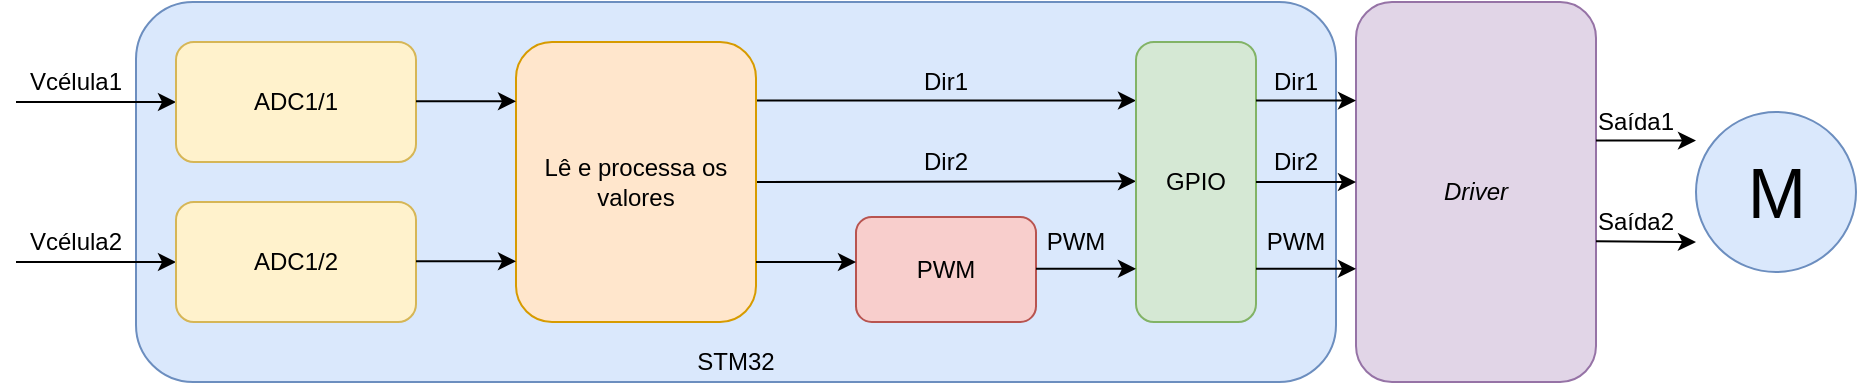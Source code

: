 <mxfile version="14.1.8" type="device"><diagram id="oqCm0qLgN3h-a1XjhrAP" name="Página-1"><mxGraphModel dx="1431" dy="594" grid="1" gridSize="10" guides="1" tooltips="1" connect="1" arrows="1" fold="1" page="1" pageScale="1" pageWidth="827" pageHeight="1169" math="0" shadow="0"><root><mxCell id="0"/><mxCell id="1" parent="0"/><mxCell id="0kX9s634i1fXRd-G-jQo-38" value="" style="rounded=1;whiteSpace=wrap;html=1;fillColor=#dae8fc;strokeColor=#6c8ebf;" vertex="1" parent="1"><mxGeometry x="190" y="50" width="600" height="190" as="geometry"/></mxCell><mxCell id="Ht1OVjhJW0NtHbJ7t0hU-15" value="&lt;i&gt;Driver&lt;/i&gt;" style="rounded=1;whiteSpace=wrap;html=1;fillColor=#e1d5e7;strokeColor=#9673a6;" parent="1" vertex="1"><mxGeometry x="800" y="50" width="120" height="190" as="geometry"/></mxCell><mxCell id="Ht1OVjhJW0NtHbJ7t0hU-5" value="" style="endArrow=classic;html=1;" parent="1" edge="1"><mxGeometry width="50" height="50" relative="1" as="geometry"><mxPoint x="130" y="100" as="sourcePoint"/><mxPoint x="210" y="100" as="targetPoint"/></mxGeometry></mxCell><mxCell id="Ht1OVjhJW0NtHbJ7t0hU-6" value="" style="endArrow=classic;html=1;" parent="1" edge="1"><mxGeometry width="50" height="50" relative="1" as="geometry"><mxPoint x="130.0" y="180" as="sourcePoint"/><mxPoint x="210.0" y="180" as="targetPoint"/></mxGeometry></mxCell><mxCell id="Ht1OVjhJW0NtHbJ7t0hU-7" value="Vcélula1" style="text;html=1;strokeColor=none;fillColor=none;align=center;verticalAlign=middle;whiteSpace=wrap;rounded=0;" parent="1" vertex="1"><mxGeometry x="140" y="80" width="40" height="20" as="geometry"/></mxCell><mxCell id="Ht1OVjhJW0NtHbJ7t0hU-8" value="Vcélula2" style="text;html=1;strokeColor=none;fillColor=none;align=center;verticalAlign=middle;whiteSpace=wrap;rounded=0;" parent="1" vertex="1"><mxGeometry x="140" y="160" width="40" height="20" as="geometry"/></mxCell><mxCell id="Ht1OVjhJW0NtHbJ7t0hU-9" value="" style="endArrow=classic;html=1;entryX=0;entryY=0.209;entryDx=0;entryDy=0;entryPerimeter=0;" parent="1" edge="1" target="0kX9s634i1fXRd-G-jQo-19"><mxGeometry width="50" height="50" relative="1" as="geometry"><mxPoint x="500" y="99.31" as="sourcePoint"/><mxPoint x="580" y="99.31" as="targetPoint"/></mxGeometry></mxCell><mxCell id="Ht1OVjhJW0NtHbJ7t0hU-10" value="" style="endArrow=classic;html=1;exitX=1;exitY=0.5;exitDx=0;exitDy=0;" parent="1" edge="1" source="0kX9s634i1fXRd-G-jQo-16"><mxGeometry width="50" height="50" relative="1" as="geometry"><mxPoint x="610.0" y="139.66" as="sourcePoint"/><mxPoint x="690.0" y="139.66" as="targetPoint"/></mxGeometry></mxCell><mxCell id="Ht1OVjhJW0NtHbJ7t0hU-12" value="Dir1" style="text;html=1;strokeColor=none;fillColor=none;align=center;verticalAlign=middle;whiteSpace=wrap;rounded=0;" parent="1" vertex="1"><mxGeometry x="575" y="80" width="40" height="20" as="geometry"/></mxCell><mxCell id="Ht1OVjhJW0NtHbJ7t0hU-13" value="Dir2" style="text;html=1;strokeColor=none;fillColor=none;align=center;verticalAlign=middle;whiteSpace=wrap;rounded=0;" parent="1" vertex="1"><mxGeometry x="575" y="120" width="40" height="20" as="geometry"/></mxCell><mxCell id="Ht1OVjhJW0NtHbJ7t0hU-14" value="PWM" style="text;html=1;strokeColor=none;fillColor=none;align=center;verticalAlign=middle;whiteSpace=wrap;rounded=0;" parent="1" vertex="1"><mxGeometry x="640" y="160" width="40" height="20" as="geometry"/></mxCell><mxCell id="0kX9s634i1fXRd-G-jQo-2" value="ADC1/1" style="rounded=1;whiteSpace=wrap;html=1;fillColor=#fff2cc;strokeColor=#d6b656;" vertex="1" parent="1"><mxGeometry x="210" y="70" width="120" height="60" as="geometry"/></mxCell><mxCell id="0kX9s634i1fXRd-G-jQo-3" value="ADC1/2" style="rounded=1;whiteSpace=wrap;html=1;fillColor=#fff2cc;strokeColor=#d6b656;" vertex="1" parent="1"><mxGeometry x="210" y="150" width="120" height="60" as="geometry"/></mxCell><mxCell id="0kX9s634i1fXRd-G-jQo-16" value="Lê e processa os valores" style="rounded=1;whiteSpace=wrap;html=1;fillColor=#ffe6cc;strokeColor=#d79b00;" vertex="1" parent="1"><mxGeometry x="380" y="70" width="120" height="140" as="geometry"/></mxCell><mxCell id="0kX9s634i1fXRd-G-jQo-17" value="" style="endArrow=classic;html=1;" edge="1" parent="1"><mxGeometry width="50" height="50" relative="1" as="geometry"><mxPoint x="330" y="179.66" as="sourcePoint"/><mxPoint x="380" y="179.66" as="targetPoint"/></mxGeometry></mxCell><mxCell id="0kX9s634i1fXRd-G-jQo-18" value="" style="endArrow=classic;html=1;" edge="1" parent="1"><mxGeometry width="50" height="50" relative="1" as="geometry"><mxPoint x="330" y="99.66" as="sourcePoint"/><mxPoint x="380" y="99.66" as="targetPoint"/></mxGeometry></mxCell><mxCell id="0kX9s634i1fXRd-G-jQo-19" value="GPIO" style="rounded=1;whiteSpace=wrap;html=1;fillColor=#d5e8d4;strokeColor=#82b366;" vertex="1" parent="1"><mxGeometry x="690" y="70" width="60" height="140" as="geometry"/></mxCell><mxCell id="0kX9s634i1fXRd-G-jQo-20" value="PWM" style="rounded=1;whiteSpace=wrap;html=1;fillColor=#f8cecc;strokeColor=#b85450;" vertex="1" parent="1"><mxGeometry x="550" y="157.5" width="90" height="52.5" as="geometry"/></mxCell><mxCell id="0kX9s634i1fXRd-G-jQo-21" value="" style="endArrow=classic;html=1;" edge="1" parent="1"><mxGeometry width="50" height="50" relative="1" as="geometry"><mxPoint x="500" y="180.0" as="sourcePoint"/><mxPoint x="550" y="180.0" as="targetPoint"/></mxGeometry></mxCell><mxCell id="0kX9s634i1fXRd-G-jQo-22" value="" style="endArrow=classic;html=1;" edge="1" parent="1"><mxGeometry width="50" height="50" relative="1" as="geometry"><mxPoint x="640" y="183.41" as="sourcePoint"/><mxPoint x="690" y="183.41" as="targetPoint"/></mxGeometry></mxCell><mxCell id="0kX9s634i1fXRd-G-jQo-24" value="M" style="verticalLabelPosition=middle;shadow=0;dashed=0;align=center;html=1;verticalAlign=middle;strokeWidth=1;shape=ellipse;aspect=fixed;fontSize=35;fillColor=#dae8fc;strokeColor=#6c8ebf;" vertex="1" parent="1"><mxGeometry x="970" y="105" width="80" height="80" as="geometry"/></mxCell><mxCell id="0kX9s634i1fXRd-G-jQo-25" value="" style="endArrow=classic;html=1;" edge="1" parent="1"><mxGeometry width="50" height="50" relative="1" as="geometry"><mxPoint x="750" y="183.41" as="sourcePoint"/><mxPoint x="800" y="183.41" as="targetPoint"/></mxGeometry></mxCell><mxCell id="0kX9s634i1fXRd-G-jQo-26" value="" style="endArrow=classic;html=1;" edge="1" parent="1"><mxGeometry width="50" height="50" relative="1" as="geometry"><mxPoint x="750" y="140.0" as="sourcePoint"/><mxPoint x="800" y="140.0" as="targetPoint"/></mxGeometry></mxCell><mxCell id="0kX9s634i1fXRd-G-jQo-27" value="" style="endArrow=classic;html=1;" edge="1" parent="1"><mxGeometry width="50" height="50" relative="1" as="geometry"><mxPoint x="750" y="99.31" as="sourcePoint"/><mxPoint x="800" y="99.31" as="targetPoint"/></mxGeometry></mxCell><mxCell id="0kX9s634i1fXRd-G-jQo-28" value="Dir1" style="text;html=1;strokeColor=none;fillColor=none;align=center;verticalAlign=middle;whiteSpace=wrap;rounded=0;" vertex="1" parent="1"><mxGeometry x="750" y="80" width="40" height="20" as="geometry"/></mxCell><mxCell id="0kX9s634i1fXRd-G-jQo-29" value="Dir2" style="text;html=1;strokeColor=none;fillColor=none;align=center;verticalAlign=middle;whiteSpace=wrap;rounded=0;" vertex="1" parent="1"><mxGeometry x="750" y="120" width="40" height="20" as="geometry"/></mxCell><mxCell id="0kX9s634i1fXRd-G-jQo-30" value="PWM" style="text;html=1;strokeColor=none;fillColor=none;align=center;verticalAlign=middle;whiteSpace=wrap;rounded=0;" vertex="1" parent="1"><mxGeometry x="750" y="160" width="40" height="20" as="geometry"/></mxCell><mxCell id="0kX9s634i1fXRd-G-jQo-32" value="" style="endArrow=classic;html=1;" edge="1" parent="1"><mxGeometry width="50" height="50" relative="1" as="geometry"><mxPoint x="920" y="169.66" as="sourcePoint"/><mxPoint x="970" y="170" as="targetPoint"/></mxGeometry></mxCell><mxCell id="0kX9s634i1fXRd-G-jQo-33" value="" style="endArrow=classic;html=1;" edge="1" parent="1"><mxGeometry width="50" height="50" relative="1" as="geometry"><mxPoint x="920" y="119.31" as="sourcePoint"/><mxPoint x="970" y="119.31" as="targetPoint"/></mxGeometry></mxCell><mxCell id="0kX9s634i1fXRd-G-jQo-36" value="Saída1" style="text;html=1;strokeColor=none;fillColor=none;align=center;verticalAlign=middle;whiteSpace=wrap;rounded=0;" vertex="1" parent="1"><mxGeometry x="920" y="100" width="40" height="20" as="geometry"/></mxCell><mxCell id="0kX9s634i1fXRd-G-jQo-37" value="Saída2" style="text;html=1;strokeColor=none;fillColor=none;align=center;verticalAlign=middle;whiteSpace=wrap;rounded=0;" vertex="1" parent="1"><mxGeometry x="920" y="150" width="40" height="20" as="geometry"/></mxCell><mxCell id="0kX9s634i1fXRd-G-jQo-39" value="STM32" style="text;html=1;strokeColor=none;fillColor=none;align=center;verticalAlign=middle;whiteSpace=wrap;rounded=0;" vertex="1" parent="1"><mxGeometry x="470" y="220" width="40" height="20" as="geometry"/></mxCell></root></mxGraphModel></diagram></mxfile>